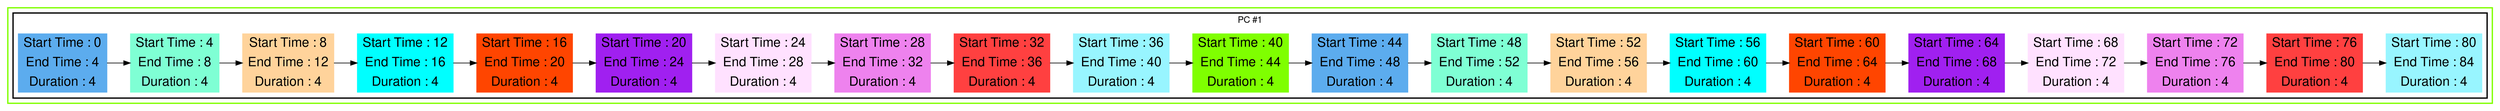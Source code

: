 digraph G {

fontname="Helvetica,Arial,sans-serif"
node [fontname="Helvetica,Arial,sans-serif"]
edge [fontname="Helvetica,Arial,sans-serif"]
graph [rankdir = "LR"];
node [fontsize = "20" shape = "ellipse"];

    subgraph cluster_Mod_0{
        color =chartreuse
        style = bold
        subgraph cluster_0{
           node [style=filled]
           color = black


            "node0" [
               label = "Start Time : 0 | End Time : 4 | Duration : 4"
               shape = "record"
               color = steelblue2
            ]

            "node4" [
               label = "Start Time : 4 | End Time : 8 | Duration : 4"
               shape = "record"
               color = aquamarine
            ]

            "node16" [
               label = "Start Time : 8 | End Time : 12 | Duration : 4"
               shape = "record"
               color = burlywood1
            ]

            "node2" [
               label = "Start Time : 12 | End Time : 16 | Duration : 4"
               shape = "record"
               color = aqua
            ]

            "node6" [
               label = "Start Time : 16 | End Time : 20 | Duration : 4"
               shape = "record"
               color = orangered1
            ]

            "node8" [
               label = "Start Time : 20 | End Time : 24 | Duration : 4"
               shape = "record"
               color = x11purple
            ]

            "node10" [
               label = "Start Time : 24 | End Time : 28 | Duration : 4"
               shape = "record"
               color = thistle1
            ]

            "node12" [
               label = "Start Time : 28 | End Time : 32 | Duration : 4"
               shape = "record"
               color = violet
            ]

            "node14" [
               label = "Start Time : 32 | End Time : 36 | Duration : 4"
               shape = "record"
               color = brown1
            ]

            "node18" [
               label = "Start Time : 36 | End Time : 40 | Duration : 4"
               shape = "record"
               color = cadetblue1
            ]

            "node20" [
               label = "Start Time : 40 | End Time : 44 | Duration : 4"
               shape = "record"
               color = chartreuse
            ]

            "node1" [
               label = "Start Time : 44 | End Time : 48 | Duration : 4"
               shape = "record"
               color = steelblue2
            ]

            "node5" [
               label = "Start Time : 48 | End Time : 52 | Duration : 4"
               shape = "record"
               color = aquamarine
            ]

            "node17" [
               label = "Start Time : 52 | End Time : 56 | Duration : 4"
               shape = "record"
               color = burlywood1
            ]

            "node3" [
               label = "Start Time : 56 | End Time : 60 | Duration : 4"
               shape = "record"
               color = aqua
            ]

            "node7" [
               label = "Start Time : 60 | End Time : 64 | Duration : 4"
               shape = "record"
               color = orangered1
            ]

            "node9" [
               label = "Start Time : 64 | End Time : 68 | Duration : 4"
               shape = "record"
               color = x11purple
            ]

            "node11" [
               label = "Start Time : 68 | End Time : 72 | Duration : 4"
               shape = "record"
               color = thistle1
            ]

            "node13" [
               label = "Start Time : 72 | End Time : 76 | Duration : 4"
               shape = "record"
               color = violet
            ]

            "node15" [
               label = "Start Time : 76 | End Time : 80 | Duration : 4"
               shape = "record"
               color = brown1
            ]

            "node19" [
               label = "Start Time : 80 | End Time : 84 | Duration : 4"
               shape = "record"
               color = cadetblue1
            ]

            node0 -> node4 -> node16 -> node2 -> node6 -> node8 -> node10 -> node12 -> node14 -> node18 -> node20 -> node1 -> node5 -> node17 -> node3 -> node7 -> node9 -> node11 -> node13 -> node15 -> node19

            label = "PC #1"

        }
    }




}

